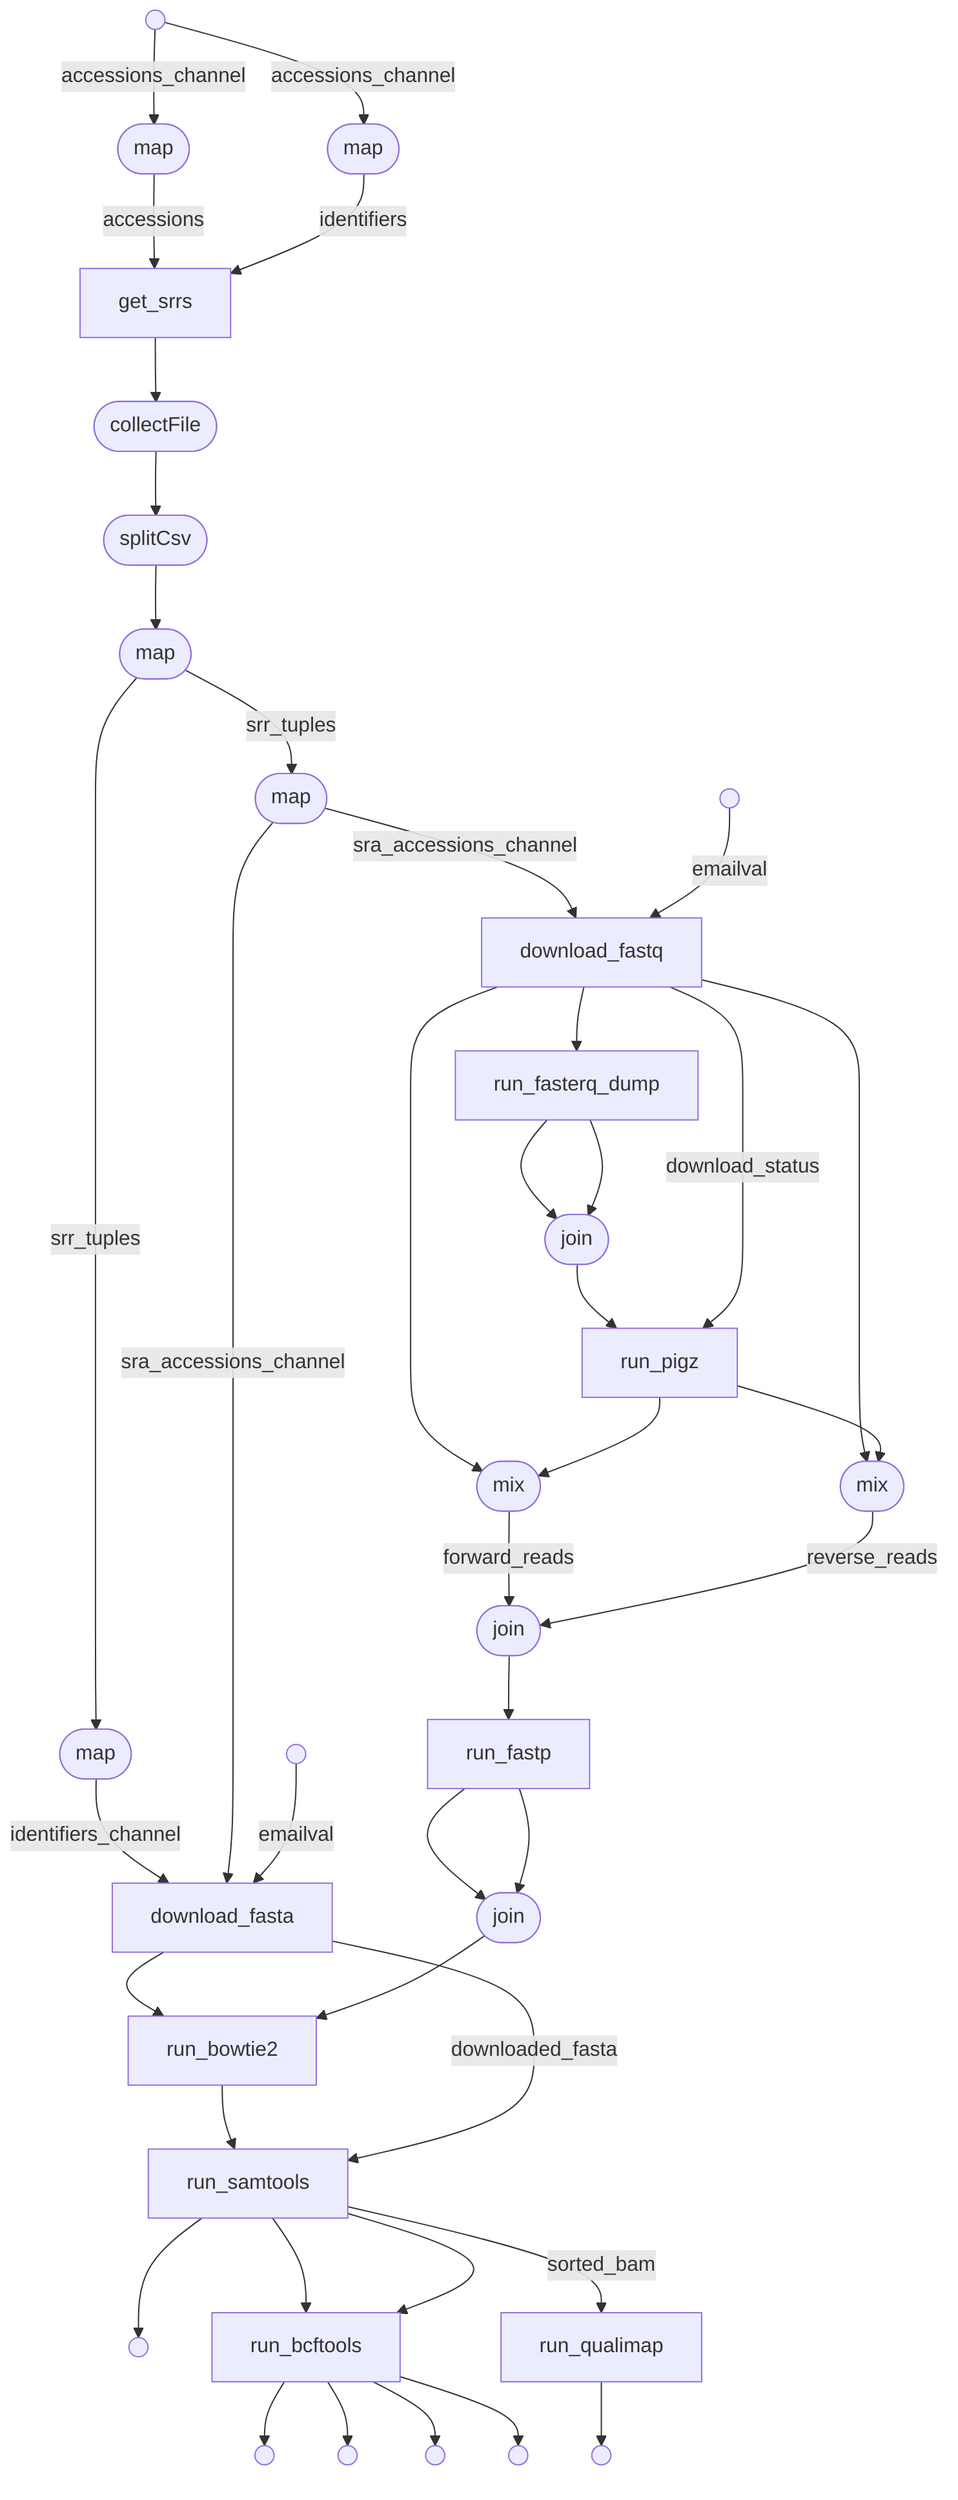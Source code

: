 flowchart TD
    p0(( ))
    p1([map])
    p2([map])
    p3[get_srrs]
    p4([collectFile])
    p5([splitCsv])
    p6([map])
    p7([map])
    p8([map])
    p9(( ))
    p10[download_fastq]
    p11[run_fasterq_dump]
    p12([join])
    p13[run_pigz]
    p14(( ))
    p15[download_fasta]
    p16([mix])
    p17([mix])
    p18([join])
    p19[run_fastp]
    p20([join])
    p21[run_bowtie2]
    p22[run_samtools]
    p23(( ))
    p24[run_bcftools]
    p25(( ))
    p26(( ))
    p27(( ))
    p28(( ))
    p29[run_qualimap]
    p30(( ))
    p0 -->|accessions_channel| p1
    p1 -->|accessions| p3
    p0 -->|accessions_channel| p2
    p2 -->|identifiers| p3
    p3 --> p4
    p4 --> p5
    p5 --> p6
    p6 -->|srr_tuples| p7
    p7 -->|sra_accessions_channel| p10
    p6 -->|srr_tuples| p8
    p8 -->|identifiers_channel| p15
    p9 -->|emailval| p10
    p10 --> p16
    p10 --> p17
    p10 --> p11
    p11 --> p12
    p11 --> p12
    p12 --> p13
    p10 -->|download_status| p13
    p13 --> p16
    p13 --> p17
    p7 -->|sra_accessions_channel| p15
    p14 -->|emailval| p15
    p15 --> p21
    p16 -->|forward_reads| p18
    p17 -->|reverse_reads| p18
    p18 --> p19
    p19 --> p20
    p19 --> p20
    p20 --> p21
    p21 --> p22
    p15 -->|downloaded_fasta| p22
    p22 --> p24
    p22 --> p23
    p22 --> p24
    p24 --> p28
    p24 --> p27
    p24 --> p26
    p24 --> p25
    p22 -->|sorted_bam| p29
    p29 --> p30